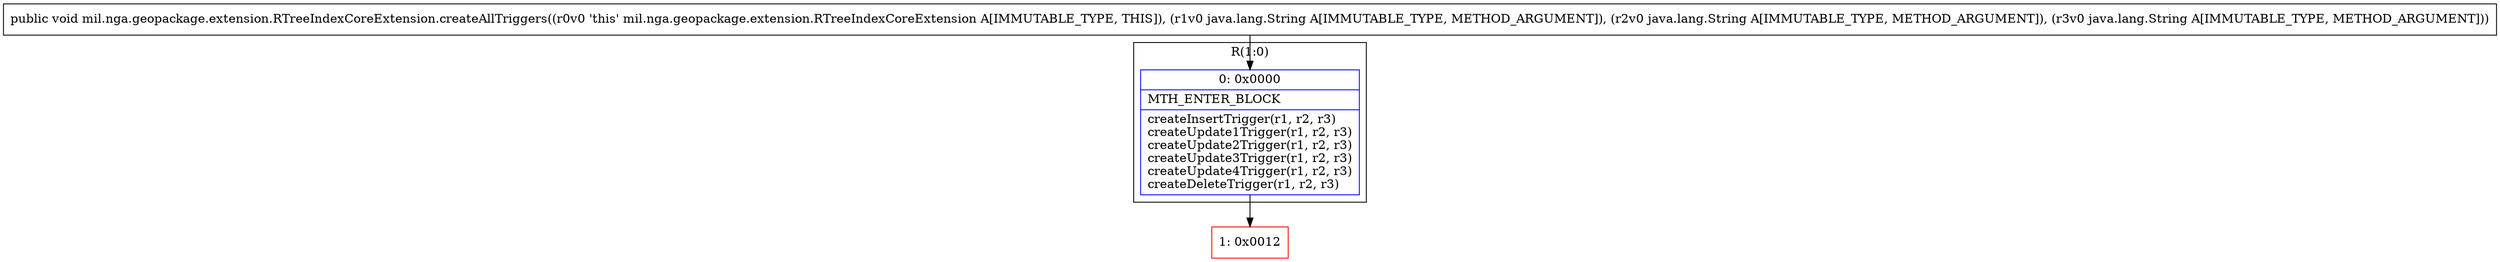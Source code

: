 digraph "CFG formil.nga.geopackage.extension.RTreeIndexCoreExtension.createAllTriggers(Ljava\/lang\/String;Ljava\/lang\/String;Ljava\/lang\/String;)V" {
subgraph cluster_Region_2033759147 {
label = "R(1:0)";
node [shape=record,color=blue];
Node_0 [shape=record,label="{0\:\ 0x0000|MTH_ENTER_BLOCK\l|createInsertTrigger(r1, r2, r3)\lcreateUpdate1Trigger(r1, r2, r3)\lcreateUpdate2Trigger(r1, r2, r3)\lcreateUpdate3Trigger(r1, r2, r3)\lcreateUpdate4Trigger(r1, r2, r3)\lcreateDeleteTrigger(r1, r2, r3)\l}"];
}
Node_1 [shape=record,color=red,label="{1\:\ 0x0012}"];
MethodNode[shape=record,label="{public void mil.nga.geopackage.extension.RTreeIndexCoreExtension.createAllTriggers((r0v0 'this' mil.nga.geopackage.extension.RTreeIndexCoreExtension A[IMMUTABLE_TYPE, THIS]), (r1v0 java.lang.String A[IMMUTABLE_TYPE, METHOD_ARGUMENT]), (r2v0 java.lang.String A[IMMUTABLE_TYPE, METHOD_ARGUMENT]), (r3v0 java.lang.String A[IMMUTABLE_TYPE, METHOD_ARGUMENT])) }"];
MethodNode -> Node_0;
Node_0 -> Node_1;
}

